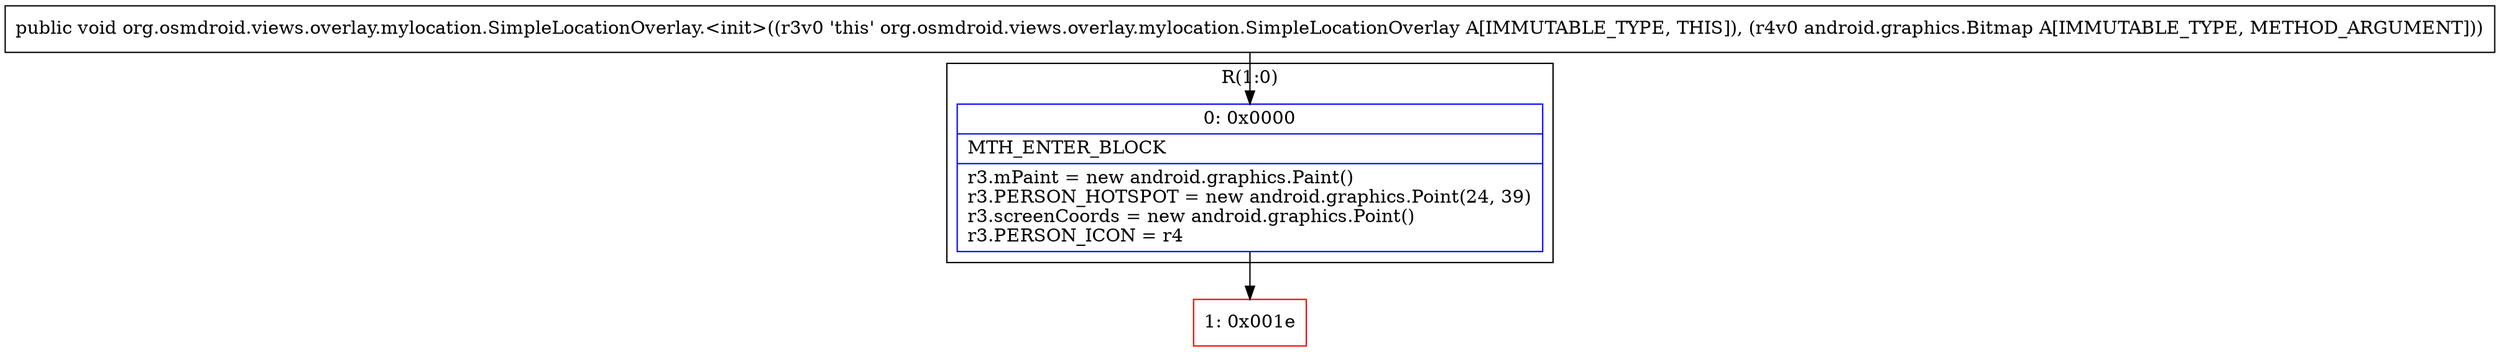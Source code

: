 digraph "CFG fororg.osmdroid.views.overlay.mylocation.SimpleLocationOverlay.\<init\>(Landroid\/graphics\/Bitmap;)V" {
subgraph cluster_Region_718874994 {
label = "R(1:0)";
node [shape=record,color=blue];
Node_0 [shape=record,label="{0\:\ 0x0000|MTH_ENTER_BLOCK\l|r3.mPaint = new android.graphics.Paint()\lr3.PERSON_HOTSPOT = new android.graphics.Point(24, 39)\lr3.screenCoords = new android.graphics.Point()\lr3.PERSON_ICON = r4\l}"];
}
Node_1 [shape=record,color=red,label="{1\:\ 0x001e}"];
MethodNode[shape=record,label="{public void org.osmdroid.views.overlay.mylocation.SimpleLocationOverlay.\<init\>((r3v0 'this' org.osmdroid.views.overlay.mylocation.SimpleLocationOverlay A[IMMUTABLE_TYPE, THIS]), (r4v0 android.graphics.Bitmap A[IMMUTABLE_TYPE, METHOD_ARGUMENT])) }"];
MethodNode -> Node_0;
Node_0 -> Node_1;
}

